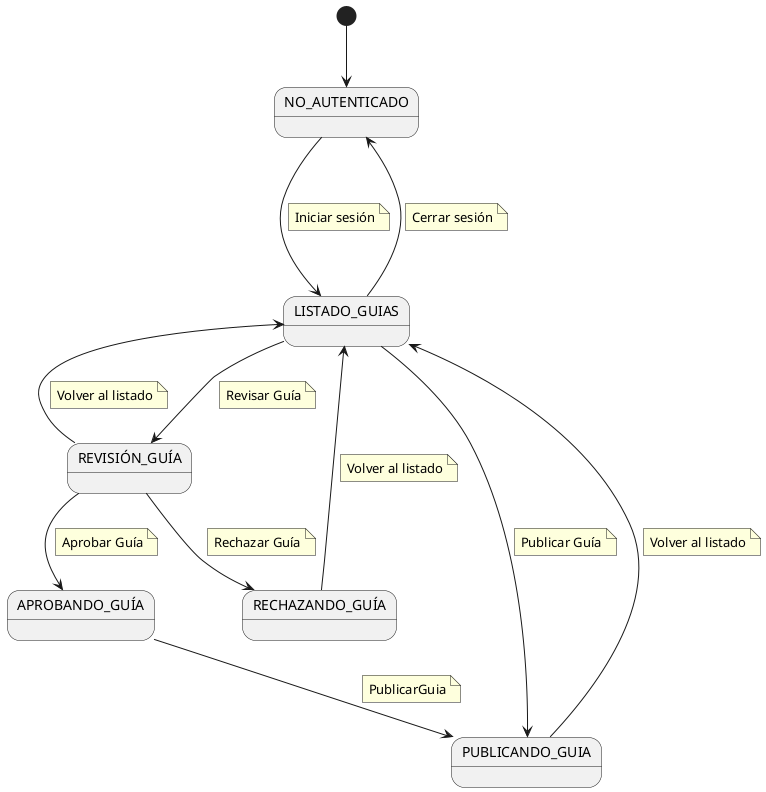 @startuml diagramaContextoDirectorGrado

state "NO_AUTENTICADO" as NoAutenticado
state "LISTADO_GUIAS" as ListadoGuias
state "REVISIÓN_GUÍA" as RevisandoContenido
state "APROBANDO_GUÍA" as AprobarContenido
state "RECHAZANDO_GUÍA" as RechazandoGuia
state "PUBLICANDO_GUIA" as PublicarGuia

[*] --> NoAutenticado 

NoAutenticado ---> ListadoGuias
    note on link
        Iniciar sesión
    end note

ListadoGuias ---> NoAutenticado
    note on link
        Cerrar sesión
    end note

ListadoGuias --> RevisandoContenido
    note on link
        Revisar Guía
    end note
    
RevisandoContenido --> AprobarContenido
    note on link
        Aprobar Guía
    end note
    
AprobarContenido --> PublicarGuia
    note on link
        PublicarGuia
    end note
    
RevisandoContenido --> RechazandoGuia
    note on link
        Rechazar Guía
    end note

RechazandoGuia --> ListadoGuias
    note on link
        Volver al listado
    end note

RevisandoContenido --> ListadoGuias
    note on link
        Volver al listado
    end note

ListadoGuias --> PublicarGuia
    note on link
        Publicar Guía
    end note

PublicarGuia --> ListadoGuias
    note on link
        Volver al listado
    end note


@enduml